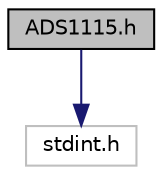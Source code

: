 digraph "ADS1115.h"
{
 // LATEX_PDF_SIZE
  edge [fontname="Helvetica",fontsize="10",labelfontname="Helvetica",labelfontsize="10"];
  node [fontname="Helvetica",fontsize="10",shape=record];
  Node1 [label="ADS1115.h",height=0.2,width=0.4,color="black", fillcolor="grey75", style="filled", fontcolor="black",tooltip="Header file for the ADS1115 class, which represents an Analog-to-Digital Converter (ADC) device."];
  Node1 -> Node2 [color="midnightblue",fontsize="10",style="solid"];
  Node2 [label="stdint.h",height=0.2,width=0.4,color="grey75", fillcolor="white", style="filled",tooltip=" "];
}
